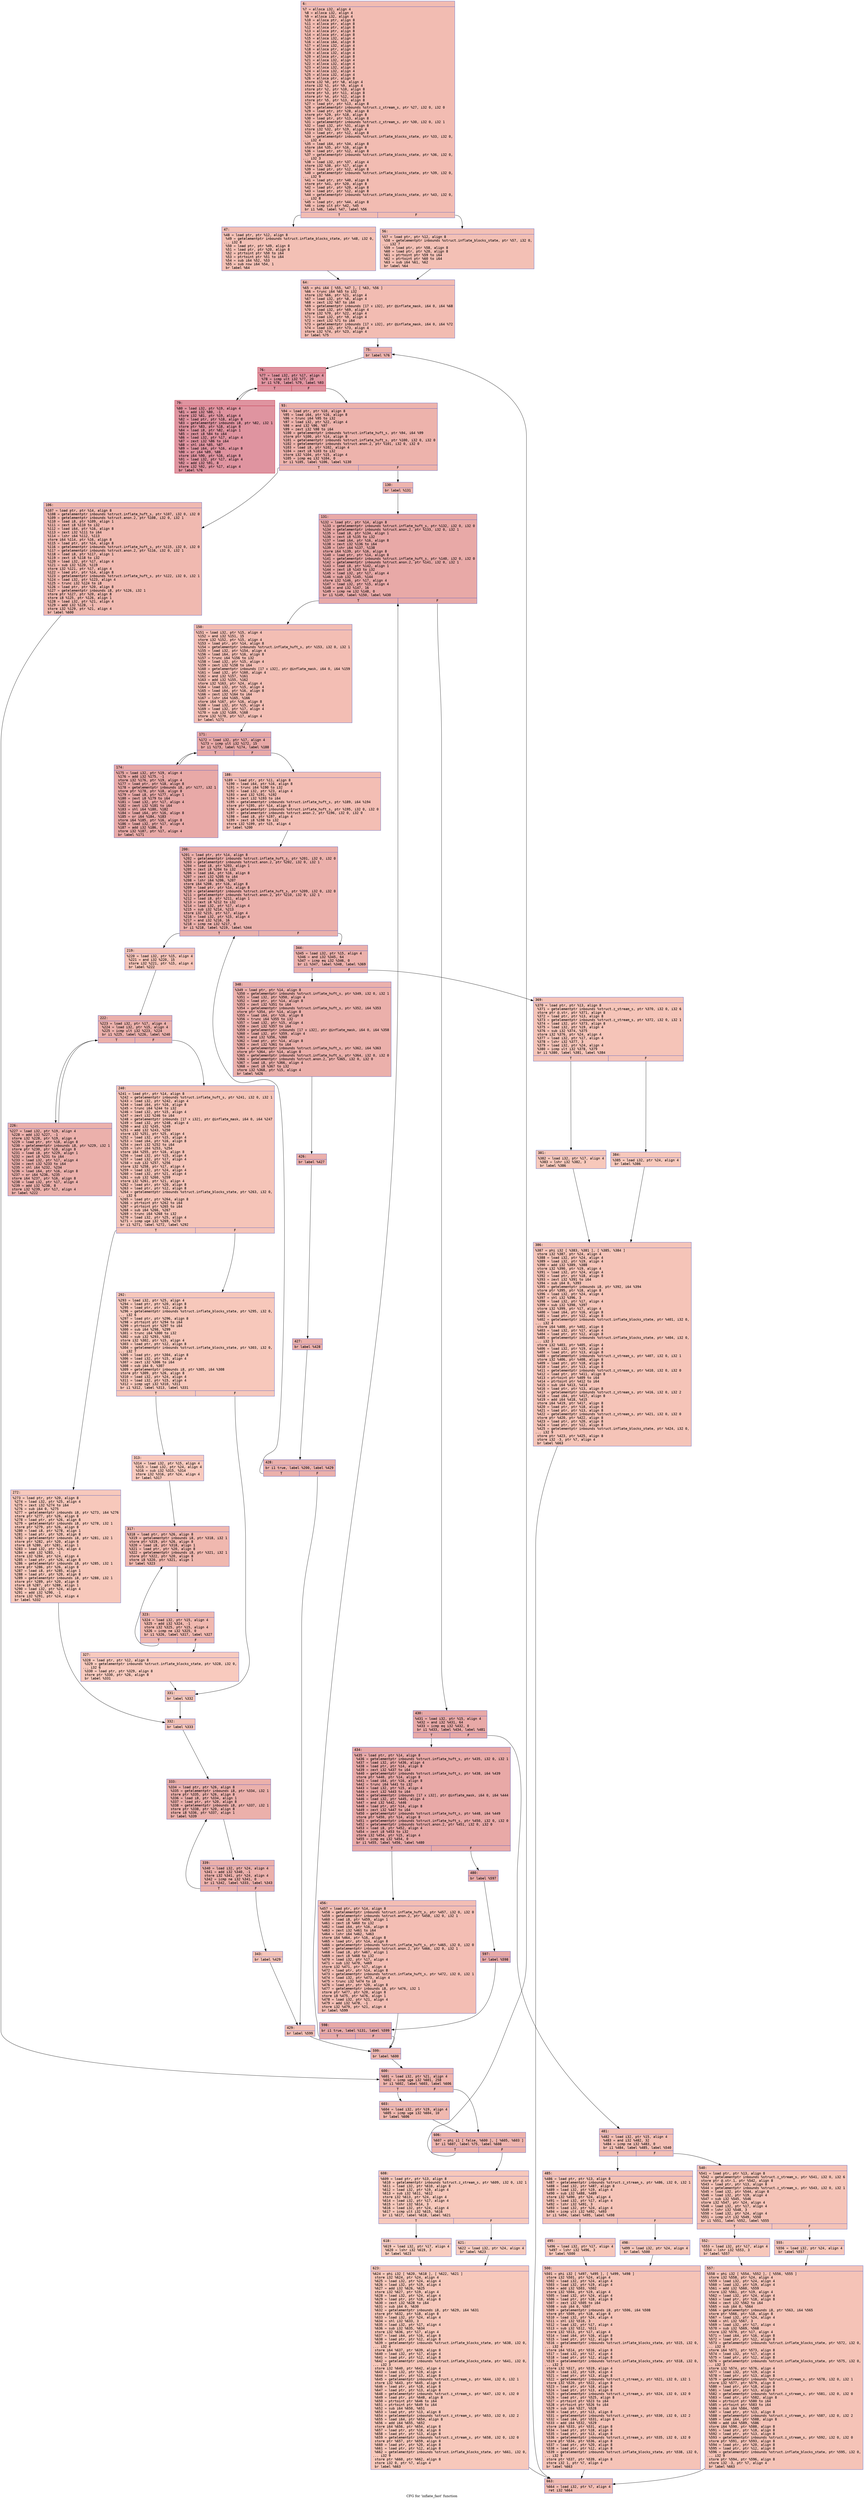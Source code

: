 digraph "CFG for 'inflate_fast' function" {
	label="CFG for 'inflate_fast' function";

	Node0x600000201d60 [shape=record,color="#3d50c3ff", style=filled, fillcolor="#e1675170" fontname="Courier",label="{6:\l|  %7 = alloca i32, align 4\l  %8 = alloca i32, align 4\l  %9 = alloca i32, align 4\l  %10 = alloca ptr, align 8\l  %11 = alloca ptr, align 8\l  %12 = alloca ptr, align 8\l  %13 = alloca ptr, align 8\l  %14 = alloca ptr, align 8\l  %15 = alloca i32, align 4\l  %16 = alloca i64, align 8\l  %17 = alloca i32, align 4\l  %18 = alloca ptr, align 8\l  %19 = alloca i32, align 4\l  %20 = alloca ptr, align 8\l  %21 = alloca i32, align 4\l  %22 = alloca i32, align 4\l  %23 = alloca i32, align 4\l  %24 = alloca i32, align 4\l  %25 = alloca i32, align 4\l  %26 = alloca ptr, align 8\l  store i32 %0, ptr %8, align 4\l  store i32 %1, ptr %9, align 4\l  store ptr %2, ptr %10, align 8\l  store ptr %3, ptr %11, align 8\l  store ptr %4, ptr %12, align 8\l  store ptr %5, ptr %13, align 8\l  %27 = load ptr, ptr %13, align 8\l  %28 = getelementptr inbounds %struct.z_stream_s, ptr %27, i32 0, i32 0\l  %29 = load ptr, ptr %28, align 8\l  store ptr %29, ptr %18, align 8\l  %30 = load ptr, ptr %13, align 8\l  %31 = getelementptr inbounds %struct.z_stream_s, ptr %30, i32 0, i32 1\l  %32 = load i32, ptr %31, align 8\l  store i32 %32, ptr %19, align 4\l  %33 = load ptr, ptr %12, align 8\l  %34 = getelementptr inbounds %struct.inflate_blocks_state, ptr %33, i32 0,\l... i32 4\l  %35 = load i64, ptr %34, align 8\l  store i64 %35, ptr %16, align 8\l  %36 = load ptr, ptr %12, align 8\l  %37 = getelementptr inbounds %struct.inflate_blocks_state, ptr %36, i32 0,\l... i32 3\l  %38 = load i32, ptr %37, align 4\l  store i32 %38, ptr %17, align 4\l  %39 = load ptr, ptr %12, align 8\l  %40 = getelementptr inbounds %struct.inflate_blocks_state, ptr %39, i32 0,\l... i32 9\l  %41 = load ptr, ptr %40, align 8\l  store ptr %41, ptr %20, align 8\l  %42 = load ptr, ptr %20, align 8\l  %43 = load ptr, ptr %12, align 8\l  %44 = getelementptr inbounds %struct.inflate_blocks_state, ptr %43, i32 0,\l... i32 8\l  %45 = load ptr, ptr %44, align 8\l  %46 = icmp ult ptr %42, %45\l  br i1 %46, label %47, label %56\l|{<s0>T|<s1>F}}"];
	Node0x600000201d60:s0 -> Node0x600000201e00[tooltip="6 -> 47\nProbability 50.00%" ];
	Node0x600000201d60:s1 -> Node0x600000201e50[tooltip="6 -> 56\nProbability 50.00%" ];
	Node0x600000201e00 [shape=record,color="#3d50c3ff", style=filled, fillcolor="#e5705870" fontname="Courier",label="{47:\l|  %48 = load ptr, ptr %12, align 8\l  %49 = getelementptr inbounds %struct.inflate_blocks_state, ptr %48, i32 0,\l... i32 8\l  %50 = load ptr, ptr %49, align 8\l  %51 = load ptr, ptr %20, align 8\l  %52 = ptrtoint ptr %50 to i64\l  %53 = ptrtoint ptr %51 to i64\l  %54 = sub i64 %52, %53\l  %55 = sub nsw i64 %54, 1\l  br label %64\l}"];
	Node0x600000201e00 -> Node0x600000201ea0[tooltip="47 -> 64\nProbability 100.00%" ];
	Node0x600000201e50 [shape=record,color="#3d50c3ff", style=filled, fillcolor="#e5705870" fontname="Courier",label="{56:\l|  %57 = load ptr, ptr %12, align 8\l  %58 = getelementptr inbounds %struct.inflate_blocks_state, ptr %57, i32 0,\l... i32 7\l  %59 = load ptr, ptr %58, align 8\l  %60 = load ptr, ptr %20, align 8\l  %61 = ptrtoint ptr %59 to i64\l  %62 = ptrtoint ptr %60 to i64\l  %63 = sub i64 %61, %62\l  br label %64\l}"];
	Node0x600000201e50 -> Node0x600000201ea0[tooltip="56 -> 64\nProbability 100.00%" ];
	Node0x600000201ea0 [shape=record,color="#3d50c3ff", style=filled, fillcolor="#e1675170" fontname="Courier",label="{64:\l|  %65 = phi i64 [ %55, %47 ], [ %63, %56 ]\l  %66 = trunc i64 %65 to i32\l  store i32 %66, ptr %21, align 4\l  %67 = load i32, ptr %8, align 4\l  %68 = zext i32 %67 to i64\l  %69 = getelementptr inbounds [17 x i32], ptr @inflate_mask, i64 0, i64 %68\l  %70 = load i32, ptr %69, align 4\l  store i32 %70, ptr %22, align 4\l  %71 = load i32, ptr %9, align 4\l  %72 = zext i32 %71 to i64\l  %73 = getelementptr inbounds [17 x i32], ptr @inflate_mask, i64 0, i64 %72\l  %74 = load i32, ptr %73, align 4\l  store i32 %74, ptr %23, align 4\l  br label %75\l}"];
	Node0x600000201ea0 -> Node0x600000201ef0[tooltip="64 -> 75\nProbability 100.00%" ];
	Node0x600000201ef0 [shape=record,color="#3d50c3ff", style=filled, fillcolor="#d6524470" fontname="Courier",label="{75:\l|  br label %76\l}"];
	Node0x600000201ef0 -> Node0x600000201f40[tooltip="75 -> 76\nProbability 100.00%" ];
	Node0x600000201f40 [shape=record,color="#b70d28ff", style=filled, fillcolor="#b70d2870" fontname="Courier",label="{76:\l|  %77 = load i32, ptr %17, align 4\l  %78 = icmp ult i32 %77, 20\l  br i1 %78, label %79, label %93\l|{<s0>T|<s1>F}}"];
	Node0x600000201f40:s0 -> Node0x600000201f90[tooltip="76 -> 79\nProbability 96.88%" ];
	Node0x600000201f40:s1 -> Node0x600000201fe0[tooltip="76 -> 93\nProbability 3.12%" ];
	Node0x600000201f90 [shape=record,color="#b70d28ff", style=filled, fillcolor="#b70d2870" fontname="Courier",label="{79:\l|  %80 = load i32, ptr %19, align 4\l  %81 = add i32 %80, -1\l  store i32 %81, ptr %19, align 4\l  %82 = load ptr, ptr %18, align 8\l  %83 = getelementptr inbounds i8, ptr %82, i32 1\l  store ptr %83, ptr %18, align 8\l  %84 = load i8, ptr %82, align 1\l  %85 = zext i8 %84 to i64\l  %86 = load i32, ptr %17, align 4\l  %87 = zext i32 %86 to i64\l  %88 = shl i64 %85, %87\l  %89 = load i64, ptr %16, align 8\l  %90 = or i64 %89, %88\l  store i64 %90, ptr %16, align 8\l  %91 = load i32, ptr %17, align 4\l  %92 = add i32 %91, 8\l  store i32 %92, ptr %17, align 4\l  br label %76\l}"];
	Node0x600000201f90 -> Node0x600000201f40[tooltip="79 -> 76\nProbability 100.00%" ];
	Node0x600000201fe0 [shape=record,color="#3d50c3ff", style=filled, fillcolor="#d6524470" fontname="Courier",label="{93:\l|  %94 = load ptr, ptr %10, align 8\l  %95 = load i64, ptr %16, align 8\l  %96 = trunc i64 %95 to i32\l  %97 = load i32, ptr %22, align 4\l  %98 = and i32 %96, %97\l  %99 = zext i32 %98 to i64\l  %100 = getelementptr inbounds %struct.inflate_huft_s, ptr %94, i64 %99\l  store ptr %100, ptr %14, align 8\l  %101 = getelementptr inbounds %struct.inflate_huft_s, ptr %100, i32 0, i32 0\l  %102 = getelementptr inbounds %struct.anon.2, ptr %101, i32 0, i32 0\l  %103 = load i8, ptr %102, align 4\l  %104 = zext i8 %103 to i32\l  store i32 %104, ptr %15, align 4\l  %105 = icmp eq i32 %104, 0\l  br i1 %105, label %106, label %130\l|{<s0>T|<s1>F}}"];
	Node0x600000201fe0:s0 -> Node0x600000202030[tooltip="93 -> 106\nProbability 37.50%" ];
	Node0x600000201fe0:s1 -> Node0x600000202080[tooltip="93 -> 130\nProbability 62.50%" ];
	Node0x600000202030 [shape=record,color="#3d50c3ff", style=filled, fillcolor="#de614d70" fontname="Courier",label="{106:\l|  %107 = load ptr, ptr %14, align 8\l  %108 = getelementptr inbounds %struct.inflate_huft_s, ptr %107, i32 0, i32 0\l  %109 = getelementptr inbounds %struct.anon.2, ptr %108, i32 0, i32 1\l  %110 = load i8, ptr %109, align 1\l  %111 = zext i8 %110 to i32\l  %112 = load i64, ptr %16, align 8\l  %113 = zext i32 %111 to i64\l  %114 = lshr i64 %112, %113\l  store i64 %114, ptr %16, align 8\l  %115 = load ptr, ptr %14, align 8\l  %116 = getelementptr inbounds %struct.inflate_huft_s, ptr %115, i32 0, i32 0\l  %117 = getelementptr inbounds %struct.anon.2, ptr %116, i32 0, i32 1\l  %118 = load i8, ptr %117, align 1\l  %119 = zext i8 %118 to i32\l  %120 = load i32, ptr %17, align 4\l  %121 = sub i32 %120, %119\l  store i32 %121, ptr %17, align 4\l  %122 = load ptr, ptr %14, align 8\l  %123 = getelementptr inbounds %struct.inflate_huft_s, ptr %122, i32 0, i32 1\l  %124 = load i32, ptr %123, align 4\l  %125 = trunc i32 %124 to i8\l  %126 = load ptr, ptr %20, align 8\l  %127 = getelementptr inbounds i8, ptr %126, i32 1\l  store ptr %127, ptr %20, align 8\l  store i8 %125, ptr %126, align 1\l  %128 = load i32, ptr %21, align 4\l  %129 = add i32 %128, -1\l  store i32 %129, ptr %21, align 4\l  br label %600\l}"];
	Node0x600000202030 -> Node0x600000202f80[tooltip="106 -> 600\nProbability 100.00%" ];
	Node0x600000202080 [shape=record,color="#3d50c3ff", style=filled, fillcolor="#d8564670" fontname="Courier",label="{130:\l|  br label %131\l}"];
	Node0x600000202080 -> Node0x6000002020d0[tooltip="130 -> 131\nProbability 100.00%" ];
	Node0x6000002020d0 [shape=record,color="#3d50c3ff", style=filled, fillcolor="#ca3b3770" fontname="Courier",label="{131:\l|  %132 = load ptr, ptr %14, align 8\l  %133 = getelementptr inbounds %struct.inflate_huft_s, ptr %132, i32 0, i32 0\l  %134 = getelementptr inbounds %struct.anon.2, ptr %133, i32 0, i32 1\l  %135 = load i8, ptr %134, align 1\l  %136 = zext i8 %135 to i32\l  %137 = load i64, ptr %16, align 8\l  %138 = zext i32 %136 to i64\l  %139 = lshr i64 %137, %138\l  store i64 %139, ptr %16, align 8\l  %140 = load ptr, ptr %14, align 8\l  %141 = getelementptr inbounds %struct.inflate_huft_s, ptr %140, i32 0, i32 0\l  %142 = getelementptr inbounds %struct.anon.2, ptr %141, i32 0, i32 1\l  %143 = load i8, ptr %142, align 1\l  %144 = zext i8 %143 to i32\l  %145 = load i32, ptr %17, align 4\l  %146 = sub i32 %145, %144\l  store i32 %146, ptr %17, align 4\l  %147 = load i32, ptr %15, align 4\l  %148 = and i32 %147, 16\l  %149 = icmp ne i32 %148, 0\l  br i1 %149, label %150, label %430\l|{<s0>T|<s1>F}}"];
	Node0x6000002020d0:s0 -> Node0x600000202120[tooltip="131 -> 150\nProbability 3.12%" ];
	Node0x6000002020d0:s1 -> Node0x600000202a80[tooltip="131 -> 430\nProbability 96.88%" ];
	Node0x600000202120 [shape=record,color="#3d50c3ff", style=filled, fillcolor="#e36c5570" fontname="Courier",label="{150:\l|  %151 = load i32, ptr %15, align 4\l  %152 = and i32 %151, 15\l  store i32 %152, ptr %15, align 4\l  %153 = load ptr, ptr %14, align 8\l  %154 = getelementptr inbounds %struct.inflate_huft_s, ptr %153, i32 0, i32 1\l  %155 = load i32, ptr %154, align 4\l  %156 = load i64, ptr %16, align 8\l  %157 = trunc i64 %156 to i32\l  %158 = load i32, ptr %15, align 4\l  %159 = zext i32 %158 to i64\l  %160 = getelementptr inbounds [17 x i32], ptr @inflate_mask, i64 0, i64 %159\l  %161 = load i32, ptr %160, align 4\l  %162 = and i32 %157, %161\l  %163 = add i32 %155, %162\l  store i32 %163, ptr %24, align 4\l  %164 = load i32, ptr %15, align 4\l  %165 = load i64, ptr %16, align 8\l  %166 = zext i32 %164 to i64\l  %167 = lshr i64 %165, %166\l  store i64 %167, ptr %16, align 8\l  %168 = load i32, ptr %15, align 4\l  %169 = load i32, ptr %17, align 4\l  %170 = sub i32 %169, %168\l  store i32 %170, ptr %17, align 4\l  br label %171\l}"];
	Node0x600000202120 -> Node0x600000202170[tooltip="150 -> 171\nProbability 100.00%" ];
	Node0x600000202170 [shape=record,color="#3d50c3ff", style=filled, fillcolor="#ca3b3770" fontname="Courier",label="{171:\l|  %172 = load i32, ptr %17, align 4\l  %173 = icmp ult i32 %172, 15\l  br i1 %173, label %174, label %188\l|{<s0>T|<s1>F}}"];
	Node0x600000202170:s0 -> Node0x6000002021c0[tooltip="171 -> 174\nProbability 96.88%" ];
	Node0x600000202170:s1 -> Node0x600000202210[tooltip="171 -> 188\nProbability 3.12%" ];
	Node0x6000002021c0 [shape=record,color="#3d50c3ff", style=filled, fillcolor="#ca3b3770" fontname="Courier",label="{174:\l|  %175 = load i32, ptr %19, align 4\l  %176 = add i32 %175, -1\l  store i32 %176, ptr %19, align 4\l  %177 = load ptr, ptr %18, align 8\l  %178 = getelementptr inbounds i8, ptr %177, i32 1\l  store ptr %178, ptr %18, align 8\l  %179 = load i8, ptr %177, align 1\l  %180 = zext i8 %179 to i64\l  %181 = load i32, ptr %17, align 4\l  %182 = zext i32 %181 to i64\l  %183 = shl i64 %180, %182\l  %184 = load i64, ptr %16, align 8\l  %185 = or i64 %184, %183\l  store i64 %185, ptr %16, align 8\l  %186 = load i32, ptr %17, align 4\l  %187 = add i32 %186, 8\l  store i32 %187, ptr %17, align 4\l  br label %171\l}"];
	Node0x6000002021c0 -> Node0x600000202170[tooltip="174 -> 171\nProbability 100.00%" ];
	Node0x600000202210 [shape=record,color="#3d50c3ff", style=filled, fillcolor="#e36c5570" fontname="Courier",label="{188:\l|  %189 = load ptr, ptr %11, align 8\l  %190 = load i64, ptr %16, align 8\l  %191 = trunc i64 %190 to i32\l  %192 = load i32, ptr %23, align 4\l  %193 = and i32 %191, %192\l  %194 = zext i32 %193 to i64\l  %195 = getelementptr inbounds %struct.inflate_huft_s, ptr %189, i64 %194\l  store ptr %195, ptr %14, align 8\l  %196 = getelementptr inbounds %struct.inflate_huft_s, ptr %195, i32 0, i32 0\l  %197 = getelementptr inbounds %struct.anon.2, ptr %196, i32 0, i32 0\l  %198 = load i8, ptr %197, align 4\l  %199 = zext i8 %198 to i32\l  store i32 %199, ptr %15, align 4\l  br label %200\l}"];
	Node0x600000202210 -> Node0x600000202260[tooltip="188 -> 200\nProbability 100.00%" ];
	Node0x600000202260 [shape=record,color="#3d50c3ff", style=filled, fillcolor="#d24b4070" fontname="Courier",label="{200:\l|  %201 = load ptr, ptr %14, align 8\l  %202 = getelementptr inbounds %struct.inflate_huft_s, ptr %201, i32 0, i32 0\l  %203 = getelementptr inbounds %struct.anon.2, ptr %202, i32 0, i32 1\l  %204 = load i8, ptr %203, align 1\l  %205 = zext i8 %204 to i32\l  %206 = load i64, ptr %16, align 8\l  %207 = zext i32 %205 to i64\l  %208 = lshr i64 %206, %207\l  store i64 %208, ptr %16, align 8\l  %209 = load ptr, ptr %14, align 8\l  %210 = getelementptr inbounds %struct.inflate_huft_s, ptr %209, i32 0, i32 0\l  %211 = getelementptr inbounds %struct.anon.2, ptr %210, i32 0, i32 1\l  %212 = load i8, ptr %211, align 1\l  %213 = zext i8 %212 to i32\l  %214 = load i32, ptr %17, align 4\l  %215 = sub i32 %214, %213\l  store i32 %215, ptr %17, align 4\l  %216 = load i32, ptr %15, align 4\l  %217 = and i32 %216, 16\l  %218 = icmp ne i32 %217, 0\l  br i1 %218, label %219, label %344\l|{<s0>T|<s1>F}}"];
	Node0x600000202260:s0 -> Node0x6000002022b0[tooltip="200 -> 219\nProbability 3.12%" ];
	Node0x600000202260:s1 -> Node0x600000202760[tooltip="200 -> 344\nProbability 96.88%" ];
	Node0x6000002022b0 [shape=record,color="#3d50c3ff", style=filled, fillcolor="#e97a5f70" fontname="Courier",label="{219:\l|  %220 = load i32, ptr %15, align 4\l  %221 = and i32 %220, 15\l  store i32 %221, ptr %15, align 4\l  br label %222\l}"];
	Node0x6000002022b0 -> Node0x600000202300[tooltip="219 -> 222\nProbability 100.00%" ];
	Node0x600000202300 [shape=record,color="#3d50c3ff", style=filled, fillcolor="#d24b4070" fontname="Courier",label="{222:\l|  %223 = load i32, ptr %17, align 4\l  %224 = load i32, ptr %15, align 4\l  %225 = icmp ult i32 %223, %224\l  br i1 %225, label %226, label %240\l|{<s0>T|<s1>F}}"];
	Node0x600000202300:s0 -> Node0x600000202350[tooltip="222 -> 226\nProbability 96.88%" ];
	Node0x600000202300:s1 -> Node0x6000002023a0[tooltip="222 -> 240\nProbability 3.12%" ];
	Node0x600000202350 [shape=record,color="#3d50c3ff", style=filled, fillcolor="#d24b4070" fontname="Courier",label="{226:\l|  %227 = load i32, ptr %19, align 4\l  %228 = add i32 %227, -1\l  store i32 %228, ptr %19, align 4\l  %229 = load ptr, ptr %18, align 8\l  %230 = getelementptr inbounds i8, ptr %229, i32 1\l  store ptr %230, ptr %18, align 8\l  %231 = load i8, ptr %229, align 1\l  %232 = zext i8 %231 to i64\l  %233 = load i32, ptr %17, align 4\l  %234 = zext i32 %233 to i64\l  %235 = shl i64 %232, %234\l  %236 = load i64, ptr %16, align 8\l  %237 = or i64 %236, %235\l  store i64 %237, ptr %16, align 8\l  %238 = load i32, ptr %17, align 4\l  %239 = add i32 %238, 8\l  store i32 %239, ptr %17, align 4\l  br label %222\l}"];
	Node0x600000202350 -> Node0x600000202300[tooltip="226 -> 222\nProbability 100.00%" ];
	Node0x6000002023a0 [shape=record,color="#3d50c3ff", style=filled, fillcolor="#e97a5f70" fontname="Courier",label="{240:\l|  %241 = load ptr, ptr %14, align 8\l  %242 = getelementptr inbounds %struct.inflate_huft_s, ptr %241, i32 0, i32 1\l  %243 = load i32, ptr %242, align 4\l  %244 = load i64, ptr %16, align 8\l  %245 = trunc i64 %244 to i32\l  %246 = load i32, ptr %15, align 4\l  %247 = zext i32 %246 to i64\l  %248 = getelementptr inbounds [17 x i32], ptr @inflate_mask, i64 0, i64 %247\l  %249 = load i32, ptr %248, align 4\l  %250 = and i32 %245, %249\l  %251 = add i32 %243, %250\l  store i32 %251, ptr %25, align 4\l  %252 = load i32, ptr %15, align 4\l  %253 = load i64, ptr %16, align 8\l  %254 = zext i32 %252 to i64\l  %255 = lshr i64 %253, %254\l  store i64 %255, ptr %16, align 8\l  %256 = load i32, ptr %15, align 4\l  %257 = load i32, ptr %17, align 4\l  %258 = sub i32 %257, %256\l  store i32 %258, ptr %17, align 4\l  %259 = load i32, ptr %24, align 4\l  %260 = load i32, ptr %21, align 4\l  %261 = sub i32 %260, %259\l  store i32 %261, ptr %21, align 4\l  %262 = load ptr, ptr %20, align 8\l  %263 = load ptr, ptr %12, align 8\l  %264 = getelementptr inbounds %struct.inflate_blocks_state, ptr %263, i32 0,\l... i32 6\l  %265 = load ptr, ptr %264, align 8\l  %266 = ptrtoint ptr %262 to i64\l  %267 = ptrtoint ptr %265 to i64\l  %268 = sub i64 %266, %267\l  %269 = trunc i64 %268 to i32\l  %270 = load i32, ptr %25, align 4\l  %271 = icmp uge i32 %269, %270\l  br i1 %271, label %272, label %292\l|{<s0>T|<s1>F}}"];
	Node0x6000002023a0:s0 -> Node0x6000002023f0[tooltip="240 -> 272\nProbability 50.00%" ];
	Node0x6000002023a0:s1 -> Node0x600000202440[tooltip="240 -> 292\nProbability 50.00%" ];
	Node0x6000002023f0 [shape=record,color="#3d50c3ff", style=filled, fillcolor="#ed836670" fontname="Courier",label="{272:\l|  %273 = load ptr, ptr %20, align 8\l  %274 = load i32, ptr %25, align 4\l  %275 = zext i32 %274 to i64\l  %276 = sub i64 0, %275\l  %277 = getelementptr inbounds i8, ptr %273, i64 %276\l  store ptr %277, ptr %26, align 8\l  %278 = load ptr, ptr %26, align 8\l  %279 = getelementptr inbounds i8, ptr %278, i32 1\l  store ptr %279, ptr %26, align 8\l  %280 = load i8, ptr %278, align 1\l  %281 = load ptr, ptr %20, align 8\l  %282 = getelementptr inbounds i8, ptr %281, i32 1\l  store ptr %282, ptr %20, align 8\l  store i8 %280, ptr %281, align 1\l  %283 = load i32, ptr %24, align 4\l  %284 = add i32 %283, -1\l  store i32 %284, ptr %24, align 4\l  %285 = load ptr, ptr %26, align 8\l  %286 = getelementptr inbounds i8, ptr %285, i32 1\l  store ptr %286, ptr %26, align 8\l  %287 = load i8, ptr %285, align 1\l  %288 = load ptr, ptr %20, align 8\l  %289 = getelementptr inbounds i8, ptr %288, i32 1\l  store ptr %289, ptr %20, align 8\l  store i8 %287, ptr %288, align 1\l  %290 = load i32, ptr %24, align 4\l  %291 = add i32 %290, -1\l  store i32 %291, ptr %24, align 4\l  br label %332\l}"];
	Node0x6000002023f0 -> Node0x600000202620[tooltip="272 -> 332\nProbability 100.00%" ];
	Node0x600000202440 [shape=record,color="#3d50c3ff", style=filled, fillcolor="#ed836670" fontname="Courier",label="{292:\l|  %293 = load i32, ptr %25, align 4\l  %294 = load ptr, ptr %20, align 8\l  %295 = load ptr, ptr %12, align 8\l  %296 = getelementptr inbounds %struct.inflate_blocks_state, ptr %295, i32 0,\l... i32 6\l  %297 = load ptr, ptr %296, align 8\l  %298 = ptrtoint ptr %294 to i64\l  %299 = ptrtoint ptr %297 to i64\l  %300 = sub i64 %298, %299\l  %301 = trunc i64 %300 to i32\l  %302 = sub i32 %293, %301\l  store i32 %302, ptr %15, align 4\l  %303 = load ptr, ptr %12, align 8\l  %304 = getelementptr inbounds %struct.inflate_blocks_state, ptr %303, i32 0,\l... i32 7\l  %305 = load ptr, ptr %304, align 8\l  %306 = load i32, ptr %15, align 4\l  %307 = zext i32 %306 to i64\l  %308 = sub i64 0, %307\l  %309 = getelementptr inbounds i8, ptr %305, i64 %308\l  store ptr %309, ptr %26, align 8\l  %310 = load i32, ptr %24, align 4\l  %311 = load i32, ptr %15, align 4\l  %312 = icmp ugt i32 %310, %311\l  br i1 %312, label %313, label %331\l|{<s0>T|<s1>F}}"];
	Node0x600000202440:s0 -> Node0x600000202490[tooltip="292 -> 313\nProbability 50.00%" ];
	Node0x600000202440:s1 -> Node0x6000002025d0[tooltip="292 -> 331\nProbability 50.00%" ];
	Node0x600000202490 [shape=record,color="#3d50c3ff", style=filled, fillcolor="#ef886b70" fontname="Courier",label="{313:\l|  %314 = load i32, ptr %15, align 4\l  %315 = load i32, ptr %24, align 4\l  %316 = sub i32 %315, %314\l  store i32 %316, ptr %24, align 4\l  br label %317\l}"];
	Node0x600000202490 -> Node0x6000002024e0[tooltip="313 -> 317\nProbability 100.00%" ];
	Node0x6000002024e0 [shape=record,color="#3d50c3ff", style=filled, fillcolor="#dc5d4a70" fontname="Courier",label="{317:\l|  %318 = load ptr, ptr %26, align 8\l  %319 = getelementptr inbounds i8, ptr %318, i32 1\l  store ptr %319, ptr %26, align 8\l  %320 = load i8, ptr %318, align 1\l  %321 = load ptr, ptr %20, align 8\l  %322 = getelementptr inbounds i8, ptr %321, i32 1\l  store ptr %322, ptr %20, align 8\l  store i8 %320, ptr %321, align 1\l  br label %323\l}"];
	Node0x6000002024e0 -> Node0x600000202530[tooltip="317 -> 323\nProbability 100.00%" ];
	Node0x600000202530 [shape=record,color="#3d50c3ff", style=filled, fillcolor="#dc5d4a70" fontname="Courier",label="{323:\l|  %324 = load i32, ptr %15, align 4\l  %325 = add i32 %324, -1\l  store i32 %325, ptr %15, align 4\l  %326 = icmp ne i32 %325, 0\l  br i1 %326, label %317, label %327\l|{<s0>T|<s1>F}}"];
	Node0x600000202530:s0 -> Node0x6000002024e0[tooltip="323 -> 317\nProbability 96.88%" ];
	Node0x600000202530:s1 -> Node0x600000202580[tooltip="323 -> 327\nProbability 3.12%" ];
	Node0x600000202580 [shape=record,color="#3d50c3ff", style=filled, fillcolor="#ef886b70" fontname="Courier",label="{327:\l|  %328 = load ptr, ptr %12, align 8\l  %329 = getelementptr inbounds %struct.inflate_blocks_state, ptr %328, i32 0,\l... i32 6\l  %330 = load ptr, ptr %329, align 8\l  store ptr %330, ptr %26, align 8\l  br label %331\l}"];
	Node0x600000202580 -> Node0x6000002025d0[tooltip="327 -> 331\nProbability 100.00%" ];
	Node0x6000002025d0 [shape=record,color="#3d50c3ff", style=filled, fillcolor="#ed836670" fontname="Courier",label="{331:\l|  br label %332\l}"];
	Node0x6000002025d0 -> Node0x600000202620[tooltip="331 -> 332\nProbability 100.00%" ];
	Node0x600000202620 [shape=record,color="#3d50c3ff", style=filled, fillcolor="#e97a5f70" fontname="Courier",label="{332:\l|  br label %333\l}"];
	Node0x600000202620 -> Node0x600000202670[tooltip="332 -> 333\nProbability 100.00%" ];
	Node0x600000202670 [shape=record,color="#3d50c3ff", style=filled, fillcolor="#d24b4070" fontname="Courier",label="{333:\l|  %334 = load ptr, ptr %26, align 8\l  %335 = getelementptr inbounds i8, ptr %334, i32 1\l  store ptr %335, ptr %26, align 8\l  %336 = load i8, ptr %334, align 1\l  %337 = load ptr, ptr %20, align 8\l  %338 = getelementptr inbounds i8, ptr %337, i32 1\l  store ptr %338, ptr %20, align 8\l  store i8 %336, ptr %337, align 1\l  br label %339\l}"];
	Node0x600000202670 -> Node0x6000002026c0[tooltip="333 -> 339\nProbability 100.00%" ];
	Node0x6000002026c0 [shape=record,color="#3d50c3ff", style=filled, fillcolor="#d24b4070" fontname="Courier",label="{339:\l|  %340 = load i32, ptr %24, align 4\l  %341 = add i32 %340, -1\l  store i32 %341, ptr %24, align 4\l  %342 = icmp ne i32 %341, 0\l  br i1 %342, label %333, label %343\l|{<s0>T|<s1>F}}"];
	Node0x6000002026c0:s0 -> Node0x600000202670[tooltip="339 -> 333\nProbability 96.88%" ];
	Node0x6000002026c0:s1 -> Node0x600000202710[tooltip="339 -> 343\nProbability 3.12%" ];
	Node0x600000202710 [shape=record,color="#3d50c3ff", style=filled, fillcolor="#e97a5f70" fontname="Courier",label="{343:\l|  br label %429\l}"];
	Node0x600000202710 -> Node0x600000202a30[tooltip="343 -> 429\nProbability 100.00%" ];
	Node0x600000202760 [shape=record,color="#3d50c3ff", style=filled, fillcolor="#d24b4070" fontname="Courier",label="{344:\l|  %345 = load i32, ptr %15, align 4\l  %346 = and i32 %345, 64\l  %347 = icmp eq i32 %346, 0\l  br i1 %347, label %348, label %369\l|{<s0>T|<s1>F}}"];
	Node0x600000202760:s0 -> Node0x6000002027b0[tooltip="344 -> 348\nProbability 96.88%" ];
	Node0x600000202760:s1 -> Node0x600000202800[tooltip="344 -> 369\nProbability 3.12%" ];
	Node0x6000002027b0 [shape=record,color="#3d50c3ff", style=filled, fillcolor="#d24b4070" fontname="Courier",label="{348:\l|  %349 = load ptr, ptr %14, align 8\l  %350 = getelementptr inbounds %struct.inflate_huft_s, ptr %349, i32 0, i32 1\l  %351 = load i32, ptr %350, align 4\l  %352 = load ptr, ptr %14, align 8\l  %353 = zext i32 %351 to i64\l  %354 = getelementptr inbounds %struct.inflate_huft_s, ptr %352, i64 %353\l  store ptr %354, ptr %14, align 8\l  %355 = load i64, ptr %16, align 8\l  %356 = trunc i64 %355 to i32\l  %357 = load i32, ptr %15, align 4\l  %358 = zext i32 %357 to i64\l  %359 = getelementptr inbounds [17 x i32], ptr @inflate_mask, i64 0, i64 %358\l  %360 = load i32, ptr %359, align 4\l  %361 = and i32 %356, %360\l  %362 = load ptr, ptr %14, align 8\l  %363 = zext i32 %361 to i64\l  %364 = getelementptr inbounds %struct.inflate_huft_s, ptr %362, i64 %363\l  store ptr %364, ptr %14, align 8\l  %365 = getelementptr inbounds %struct.inflate_huft_s, ptr %364, i32 0, i32 0\l  %366 = getelementptr inbounds %struct.anon.2, ptr %365, i32 0, i32 0\l  %367 = load i8, ptr %366, align 4\l  %368 = zext i8 %367 to i32\l  store i32 %368, ptr %15, align 4\l  br label %426\l}"];
	Node0x6000002027b0 -> Node0x600000202940[tooltip="348 -> 426\nProbability 100.00%" ];
	Node0x600000202800 [shape=record,color="#3d50c3ff", style=filled, fillcolor="#e97a5f70" fontname="Courier",label="{369:\l|  %370 = load ptr, ptr %13, align 8\l  %371 = getelementptr inbounds %struct.z_stream_s, ptr %370, i32 0, i32 6\l  store ptr @.str, ptr %371, align 8\l  %372 = load ptr, ptr %13, align 8\l  %373 = getelementptr inbounds %struct.z_stream_s, ptr %372, i32 0, i32 1\l  %374 = load i32, ptr %373, align 8\l  %375 = load i32, ptr %19, align 4\l  %376 = sub i32 %374, %375\l  store i32 %376, ptr %24, align 4\l  %377 = load i32, ptr %17, align 4\l  %378 = lshr i32 %377, 3\l  %379 = load i32, ptr %24, align 4\l  %380 = icmp ult i32 %378, %379\l  br i1 %380, label %381, label %384\l|{<s0>T|<s1>F}}"];
	Node0x600000202800:s0 -> Node0x600000202850[tooltip="369 -> 381\nProbability 50.00%" ];
	Node0x600000202800:s1 -> Node0x6000002028a0[tooltip="369 -> 384\nProbability 50.00%" ];
	Node0x600000202850 [shape=record,color="#3d50c3ff", style=filled, fillcolor="#ed836670" fontname="Courier",label="{381:\l|  %382 = load i32, ptr %17, align 4\l  %383 = lshr i32 %382, 3\l  br label %386\l}"];
	Node0x600000202850 -> Node0x6000002028f0[tooltip="381 -> 386\nProbability 100.00%" ];
	Node0x6000002028a0 [shape=record,color="#3d50c3ff", style=filled, fillcolor="#ed836670" fontname="Courier",label="{384:\l|  %385 = load i32, ptr %24, align 4\l  br label %386\l}"];
	Node0x6000002028a0 -> Node0x6000002028f0[tooltip="384 -> 386\nProbability 100.00%" ];
	Node0x6000002028f0 [shape=record,color="#3d50c3ff", style=filled, fillcolor="#e97a5f70" fontname="Courier",label="{386:\l|  %387 = phi i32 [ %383, %381 ], [ %385, %384 ]\l  store i32 %387, ptr %24, align 4\l  %388 = load i32, ptr %24, align 4\l  %389 = load i32, ptr %19, align 4\l  %390 = add i32 %389, %388\l  store i32 %390, ptr %19, align 4\l  %391 = load i32, ptr %24, align 4\l  %392 = load ptr, ptr %18, align 8\l  %393 = zext i32 %391 to i64\l  %394 = sub i64 0, %393\l  %395 = getelementptr inbounds i8, ptr %392, i64 %394\l  store ptr %395, ptr %18, align 8\l  %396 = load i32, ptr %24, align 4\l  %397 = shl i32 %396, 3\l  %398 = load i32, ptr %17, align 4\l  %399 = sub i32 %398, %397\l  store i32 %399, ptr %17, align 4\l  %400 = load i64, ptr %16, align 8\l  %401 = load ptr, ptr %12, align 8\l  %402 = getelementptr inbounds %struct.inflate_blocks_state, ptr %401, i32 0,\l... i32 4\l  store i64 %400, ptr %402, align 8\l  %403 = load i32, ptr %17, align 4\l  %404 = load ptr, ptr %12, align 8\l  %405 = getelementptr inbounds %struct.inflate_blocks_state, ptr %404, i32 0,\l... i32 3\l  store i32 %403, ptr %405, align 4\l  %406 = load i32, ptr %19, align 4\l  %407 = load ptr, ptr %13, align 8\l  %408 = getelementptr inbounds %struct.z_stream_s, ptr %407, i32 0, i32 1\l  store i32 %406, ptr %408, align 8\l  %409 = load ptr, ptr %18, align 8\l  %410 = load ptr, ptr %13, align 8\l  %411 = getelementptr inbounds %struct.z_stream_s, ptr %410, i32 0, i32 0\l  %412 = load ptr, ptr %411, align 8\l  %413 = ptrtoint ptr %409 to i64\l  %414 = ptrtoint ptr %412 to i64\l  %415 = sub i64 %413, %414\l  %416 = load ptr, ptr %13, align 8\l  %417 = getelementptr inbounds %struct.z_stream_s, ptr %416, i32 0, i32 2\l  %418 = load i64, ptr %417, align 8\l  %419 = add i64 %418, %415\l  store i64 %419, ptr %417, align 8\l  %420 = load ptr, ptr %18, align 8\l  %421 = load ptr, ptr %13, align 8\l  %422 = getelementptr inbounds %struct.z_stream_s, ptr %421, i32 0, i32 0\l  store ptr %420, ptr %422, align 8\l  %423 = load ptr, ptr %20, align 8\l  %424 = load ptr, ptr %12, align 8\l  %425 = getelementptr inbounds %struct.inflate_blocks_state, ptr %424, i32 0,\l... i32 9\l  store ptr %423, ptr %425, align 8\l  store i32 -3, ptr %7, align 4\l  br label %663\l}"];
	Node0x6000002028f0 -> Node0x6000002031b0[tooltip="386 -> 663\nProbability 100.00%" ];
	Node0x600000202940 [shape=record,color="#3d50c3ff", style=filled, fillcolor="#d24b4070" fontname="Courier",label="{426:\l|  br label %427\l}"];
	Node0x600000202940 -> Node0x600000202990[tooltip="426 -> 427\nProbability 100.00%" ];
	Node0x600000202990 [shape=record,color="#3d50c3ff", style=filled, fillcolor="#d24b4070" fontname="Courier",label="{427:\l|  br label %428\l}"];
	Node0x600000202990 -> Node0x6000002029e0[tooltip="427 -> 428\nProbability 100.00%" ];
	Node0x6000002029e0 [shape=record,color="#3d50c3ff", style=filled, fillcolor="#d24b4070" fontname="Courier",label="{428:\l|  br i1 true, label %200, label %429\l|{<s0>T|<s1>F}}"];
	Node0x6000002029e0:s0 -> Node0x600000202260[tooltip="428 -> 200\nProbability 96.88%" ];
	Node0x6000002029e0:s1 -> Node0x600000202a30[tooltip="428 -> 429\nProbability 3.12%" ];
	Node0x600000202a30 [shape=record,color="#3d50c3ff", style=filled, fillcolor="#e5705870" fontname="Courier",label="{429:\l|  br label %599\l}"];
	Node0x600000202a30 -> Node0x600000202f30[tooltip="429 -> 599\nProbability 100.00%" ];
	Node0x600000202a80 [shape=record,color="#3d50c3ff", style=filled, fillcolor="#ca3b3770" fontname="Courier",label="{430:\l|  %431 = load i32, ptr %15, align 4\l  %432 = and i32 %431, 64\l  %433 = icmp eq i32 %432, 0\l  br i1 %433, label %434, label %481\l|{<s0>T|<s1>F}}"];
	Node0x600000202a80:s0 -> Node0x600000202ad0[tooltip="430 -> 434\nProbability 96.88%" ];
	Node0x600000202a80:s1 -> Node0x600000202bc0[tooltip="430 -> 481\nProbability 3.12%" ];
	Node0x600000202ad0 [shape=record,color="#3d50c3ff", style=filled, fillcolor="#ca3b3770" fontname="Courier",label="{434:\l|  %435 = load ptr, ptr %14, align 8\l  %436 = getelementptr inbounds %struct.inflate_huft_s, ptr %435, i32 0, i32 1\l  %437 = load i32, ptr %436, align 4\l  %438 = load ptr, ptr %14, align 8\l  %439 = zext i32 %437 to i64\l  %440 = getelementptr inbounds %struct.inflate_huft_s, ptr %438, i64 %439\l  store ptr %440, ptr %14, align 8\l  %441 = load i64, ptr %16, align 8\l  %442 = trunc i64 %441 to i32\l  %443 = load i32, ptr %15, align 4\l  %444 = zext i32 %443 to i64\l  %445 = getelementptr inbounds [17 x i32], ptr @inflate_mask, i64 0, i64 %444\l  %446 = load i32, ptr %445, align 4\l  %447 = and i32 %442, %446\l  %448 = load ptr, ptr %14, align 8\l  %449 = zext i32 %447 to i64\l  %450 = getelementptr inbounds %struct.inflate_huft_s, ptr %448, i64 %449\l  store ptr %450, ptr %14, align 8\l  %451 = getelementptr inbounds %struct.inflate_huft_s, ptr %450, i32 0, i32 0\l  %452 = getelementptr inbounds %struct.anon.2, ptr %451, i32 0, i32 0\l  %453 = load i8, ptr %452, align 4\l  %454 = zext i8 %453 to i32\l  store i32 %454, ptr %15, align 4\l  %455 = icmp eq i32 %454, 0\l  br i1 %455, label %456, label %480\l|{<s0>T|<s1>F}}"];
	Node0x600000202ad0:s0 -> Node0x600000202b20[tooltip="434 -> 456\nProbability 3.12%" ];
	Node0x600000202ad0:s1 -> Node0x600000202b70[tooltip="434 -> 480\nProbability 96.88%" ];
	Node0x600000202b20 [shape=record,color="#3d50c3ff", style=filled, fillcolor="#e36c5570" fontname="Courier",label="{456:\l|  %457 = load ptr, ptr %14, align 8\l  %458 = getelementptr inbounds %struct.inflate_huft_s, ptr %457, i32 0, i32 0\l  %459 = getelementptr inbounds %struct.anon.2, ptr %458, i32 0, i32 1\l  %460 = load i8, ptr %459, align 1\l  %461 = zext i8 %460 to i32\l  %462 = load i64, ptr %16, align 8\l  %463 = zext i32 %461 to i64\l  %464 = lshr i64 %462, %463\l  store i64 %464, ptr %16, align 8\l  %465 = load ptr, ptr %14, align 8\l  %466 = getelementptr inbounds %struct.inflate_huft_s, ptr %465, i32 0, i32 0\l  %467 = getelementptr inbounds %struct.anon.2, ptr %466, i32 0, i32 1\l  %468 = load i8, ptr %467, align 1\l  %469 = zext i8 %468 to i32\l  %470 = load i32, ptr %17, align 4\l  %471 = sub i32 %470, %469\l  store i32 %471, ptr %17, align 4\l  %472 = load ptr, ptr %14, align 8\l  %473 = getelementptr inbounds %struct.inflate_huft_s, ptr %472, i32 0, i32 1\l  %474 = load i32, ptr %473, align 4\l  %475 = trunc i32 %474 to i8\l  %476 = load ptr, ptr %20, align 8\l  %477 = getelementptr inbounds i8, ptr %476, i32 1\l  store ptr %477, ptr %20, align 8\l  store i8 %475, ptr %476, align 1\l  %478 = load i32, ptr %21, align 4\l  %479 = add i32 %478, -1\l  store i32 %479, ptr %21, align 4\l  br label %599\l}"];
	Node0x600000202b20 -> Node0x600000202f30[tooltip="456 -> 599\nProbability 100.00%" ];
	Node0x600000202b70 [shape=record,color="#3d50c3ff", style=filled, fillcolor="#ca3b3770" fontname="Courier",label="{480:\l|  br label %597\l}"];
	Node0x600000202b70 -> Node0x600000202e90[tooltip="480 -> 597\nProbability 100.00%" ];
	Node0x600000202bc0 [shape=record,color="#3d50c3ff", style=filled, fillcolor="#e36c5570" fontname="Courier",label="{481:\l|  %482 = load i32, ptr %15, align 4\l  %483 = and i32 %482, 32\l  %484 = icmp ne i32 %483, 0\l  br i1 %484, label %485, label %540\l|{<s0>T|<s1>F}}"];
	Node0x600000202bc0:s0 -> Node0x600000202c10[tooltip="481 -> 485\nProbability 50.00%" ];
	Node0x600000202bc0:s1 -> Node0x600000202d50[tooltip="481 -> 540\nProbability 50.00%" ];
	Node0x600000202c10 [shape=record,color="#3d50c3ff", style=filled, fillcolor="#e8765c70" fontname="Courier",label="{485:\l|  %486 = load ptr, ptr %13, align 8\l  %487 = getelementptr inbounds %struct.z_stream_s, ptr %486, i32 0, i32 1\l  %488 = load i32, ptr %487, align 8\l  %489 = load i32, ptr %19, align 4\l  %490 = sub i32 %488, %489\l  store i32 %490, ptr %24, align 4\l  %491 = load i32, ptr %17, align 4\l  %492 = lshr i32 %491, 3\l  %493 = load i32, ptr %24, align 4\l  %494 = icmp ult i32 %492, %493\l  br i1 %494, label %495, label %498\l|{<s0>T|<s1>F}}"];
	Node0x600000202c10:s0 -> Node0x600000202c60[tooltip="485 -> 495\nProbability 50.00%" ];
	Node0x600000202c10:s1 -> Node0x600000202cb0[tooltip="485 -> 498\nProbability 50.00%" ];
	Node0x600000202c60 [shape=record,color="#3d50c3ff", style=filled, fillcolor="#ec7f6370" fontname="Courier",label="{495:\l|  %496 = load i32, ptr %17, align 4\l  %497 = lshr i32 %496, 3\l  br label %500\l}"];
	Node0x600000202c60 -> Node0x600000202d00[tooltip="495 -> 500\nProbability 100.00%" ];
	Node0x600000202cb0 [shape=record,color="#3d50c3ff", style=filled, fillcolor="#ec7f6370" fontname="Courier",label="{498:\l|  %499 = load i32, ptr %24, align 4\l  br label %500\l}"];
	Node0x600000202cb0 -> Node0x600000202d00[tooltip="498 -> 500\nProbability 100.00%" ];
	Node0x600000202d00 [shape=record,color="#3d50c3ff", style=filled, fillcolor="#e8765c70" fontname="Courier",label="{500:\l|  %501 = phi i32 [ %497, %495 ], [ %499, %498 ]\l  store i32 %501, ptr %24, align 4\l  %502 = load i32, ptr %24, align 4\l  %503 = load i32, ptr %19, align 4\l  %504 = add i32 %503, %502\l  store i32 %504, ptr %19, align 4\l  %505 = load i32, ptr %24, align 4\l  %506 = load ptr, ptr %18, align 8\l  %507 = zext i32 %505 to i64\l  %508 = sub i64 0, %507\l  %509 = getelementptr inbounds i8, ptr %506, i64 %508\l  store ptr %509, ptr %18, align 8\l  %510 = load i32, ptr %24, align 4\l  %511 = shl i32 %510, 3\l  %512 = load i32, ptr %17, align 4\l  %513 = sub i32 %512, %511\l  store i32 %513, ptr %17, align 4\l  %514 = load i64, ptr %16, align 8\l  %515 = load ptr, ptr %12, align 8\l  %516 = getelementptr inbounds %struct.inflate_blocks_state, ptr %515, i32 0,\l... i32 4\l  store i64 %514, ptr %516, align 8\l  %517 = load i32, ptr %17, align 4\l  %518 = load ptr, ptr %12, align 8\l  %519 = getelementptr inbounds %struct.inflate_blocks_state, ptr %518, i32 0,\l... i32 3\l  store i32 %517, ptr %519, align 4\l  %520 = load i32, ptr %19, align 4\l  %521 = load ptr, ptr %13, align 8\l  %522 = getelementptr inbounds %struct.z_stream_s, ptr %521, i32 0, i32 1\l  store i32 %520, ptr %522, align 8\l  %523 = load ptr, ptr %18, align 8\l  %524 = load ptr, ptr %13, align 8\l  %525 = getelementptr inbounds %struct.z_stream_s, ptr %524, i32 0, i32 0\l  %526 = load ptr, ptr %525, align 8\l  %527 = ptrtoint ptr %523 to i64\l  %528 = ptrtoint ptr %526 to i64\l  %529 = sub i64 %527, %528\l  %530 = load ptr, ptr %13, align 8\l  %531 = getelementptr inbounds %struct.z_stream_s, ptr %530, i32 0, i32 2\l  %532 = load i64, ptr %531, align 8\l  %533 = add i64 %532, %529\l  store i64 %533, ptr %531, align 8\l  %534 = load ptr, ptr %18, align 8\l  %535 = load ptr, ptr %13, align 8\l  %536 = getelementptr inbounds %struct.z_stream_s, ptr %535, i32 0, i32 0\l  store ptr %534, ptr %536, align 8\l  %537 = load ptr, ptr %20, align 8\l  %538 = load ptr, ptr %12, align 8\l  %539 = getelementptr inbounds %struct.inflate_blocks_state, ptr %538, i32 0,\l... i32 9\l  store ptr %537, ptr %539, align 8\l  store i32 1, ptr %7, align 4\l  br label %663\l}"];
	Node0x600000202d00 -> Node0x6000002031b0[tooltip="500 -> 663\nProbability 100.00%" ];
	Node0x600000202d50 [shape=record,color="#3d50c3ff", style=filled, fillcolor="#e8765c70" fontname="Courier",label="{540:\l|  %541 = load ptr, ptr %13, align 8\l  %542 = getelementptr inbounds %struct.z_stream_s, ptr %541, i32 0, i32 6\l  store ptr @.str.1, ptr %542, align 8\l  %543 = load ptr, ptr %13, align 8\l  %544 = getelementptr inbounds %struct.z_stream_s, ptr %543, i32 0, i32 1\l  %545 = load i32, ptr %544, align 8\l  %546 = load i32, ptr %19, align 4\l  %547 = sub i32 %545, %546\l  store i32 %547, ptr %24, align 4\l  %548 = load i32, ptr %17, align 4\l  %549 = lshr i32 %548, 3\l  %550 = load i32, ptr %24, align 4\l  %551 = icmp ult i32 %549, %550\l  br i1 %551, label %552, label %555\l|{<s0>T|<s1>F}}"];
	Node0x600000202d50:s0 -> Node0x600000202da0[tooltip="540 -> 552\nProbability 50.00%" ];
	Node0x600000202d50:s1 -> Node0x600000202df0[tooltip="540 -> 555\nProbability 50.00%" ];
	Node0x600000202da0 [shape=record,color="#3d50c3ff", style=filled, fillcolor="#ec7f6370" fontname="Courier",label="{552:\l|  %553 = load i32, ptr %17, align 4\l  %554 = lshr i32 %553, 3\l  br label %557\l}"];
	Node0x600000202da0 -> Node0x600000202e40[tooltip="552 -> 557\nProbability 100.00%" ];
	Node0x600000202df0 [shape=record,color="#3d50c3ff", style=filled, fillcolor="#ec7f6370" fontname="Courier",label="{555:\l|  %556 = load i32, ptr %24, align 4\l  br label %557\l}"];
	Node0x600000202df0 -> Node0x600000202e40[tooltip="555 -> 557\nProbability 100.00%" ];
	Node0x600000202e40 [shape=record,color="#3d50c3ff", style=filled, fillcolor="#e8765c70" fontname="Courier",label="{557:\l|  %558 = phi i32 [ %554, %552 ], [ %556, %555 ]\l  store i32 %558, ptr %24, align 4\l  %559 = load i32, ptr %24, align 4\l  %560 = load i32, ptr %19, align 4\l  %561 = add i32 %560, %559\l  store i32 %561, ptr %19, align 4\l  %562 = load i32, ptr %24, align 4\l  %563 = load ptr, ptr %18, align 8\l  %564 = zext i32 %562 to i64\l  %565 = sub i64 0, %564\l  %566 = getelementptr inbounds i8, ptr %563, i64 %565\l  store ptr %566, ptr %18, align 8\l  %567 = load i32, ptr %24, align 4\l  %568 = shl i32 %567, 3\l  %569 = load i32, ptr %17, align 4\l  %570 = sub i32 %569, %568\l  store i32 %570, ptr %17, align 4\l  %571 = load i64, ptr %16, align 8\l  %572 = load ptr, ptr %12, align 8\l  %573 = getelementptr inbounds %struct.inflate_blocks_state, ptr %572, i32 0,\l... i32 4\l  store i64 %571, ptr %573, align 8\l  %574 = load i32, ptr %17, align 4\l  %575 = load ptr, ptr %12, align 8\l  %576 = getelementptr inbounds %struct.inflate_blocks_state, ptr %575, i32 0,\l... i32 3\l  store i32 %574, ptr %576, align 4\l  %577 = load i32, ptr %19, align 4\l  %578 = load ptr, ptr %13, align 8\l  %579 = getelementptr inbounds %struct.z_stream_s, ptr %578, i32 0, i32 1\l  store i32 %577, ptr %579, align 8\l  %580 = load ptr, ptr %18, align 8\l  %581 = load ptr, ptr %13, align 8\l  %582 = getelementptr inbounds %struct.z_stream_s, ptr %581, i32 0, i32 0\l  %583 = load ptr, ptr %582, align 8\l  %584 = ptrtoint ptr %580 to i64\l  %585 = ptrtoint ptr %583 to i64\l  %586 = sub i64 %584, %585\l  %587 = load ptr, ptr %13, align 8\l  %588 = getelementptr inbounds %struct.z_stream_s, ptr %587, i32 0, i32 2\l  %589 = load i64, ptr %588, align 8\l  %590 = add i64 %589, %586\l  store i64 %590, ptr %588, align 8\l  %591 = load ptr, ptr %18, align 8\l  %592 = load ptr, ptr %13, align 8\l  %593 = getelementptr inbounds %struct.z_stream_s, ptr %592, i32 0, i32 0\l  store ptr %591, ptr %593, align 8\l  %594 = load ptr, ptr %20, align 8\l  %595 = load ptr, ptr %12, align 8\l  %596 = getelementptr inbounds %struct.inflate_blocks_state, ptr %595, i32 0,\l... i32 9\l  store ptr %594, ptr %596, align 8\l  store i32 -3, ptr %7, align 4\l  br label %663\l}"];
	Node0x600000202e40 -> Node0x6000002031b0[tooltip="557 -> 663\nProbability 100.00%" ];
	Node0x600000202e90 [shape=record,color="#3d50c3ff", style=filled, fillcolor="#ca3b3770" fontname="Courier",label="{597:\l|  br label %598\l}"];
	Node0x600000202e90 -> Node0x600000202ee0[tooltip="597 -> 598\nProbability 100.00%" ];
	Node0x600000202ee0 [shape=record,color="#3d50c3ff", style=filled, fillcolor="#ca3b3770" fontname="Courier",label="{598:\l|  br i1 true, label %131, label %599\l|{<s0>T|<s1>F}}"];
	Node0x600000202ee0:s0 -> Node0x6000002020d0[tooltip="598 -> 131\nProbability 96.88%" ];
	Node0x600000202ee0:s1 -> Node0x600000202f30[tooltip="598 -> 599\nProbability 3.12%" ];
	Node0x600000202f30 [shape=record,color="#3d50c3ff", style=filled, fillcolor="#de614d70" fontname="Courier",label="{599:\l|  br label %600\l}"];
	Node0x600000202f30 -> Node0x600000202f80[tooltip="599 -> 600\nProbability 100.00%" ];
	Node0x600000202f80 [shape=record,color="#3d50c3ff", style=filled, fillcolor="#d8564670" fontname="Courier",label="{600:\l|  %601 = load i32, ptr %21, align 4\l  %602 = icmp uge i32 %601, 258\l  br i1 %602, label %603, label %606\l|{<s0>T|<s1>F}}"];
	Node0x600000202f80:s0 -> Node0x600000202fd0[tooltip="600 -> 603\nProbability 50.00%" ];
	Node0x600000202f80:s1 -> Node0x600000203020[tooltip="600 -> 606\nProbability 50.00%" ];
	Node0x600000202fd0 [shape=record,color="#3d50c3ff", style=filled, fillcolor="#de614d70" fontname="Courier",label="{603:\l|  %604 = load i32, ptr %19, align 4\l  %605 = icmp uge i32 %604, 10\l  br label %606\l}"];
	Node0x600000202fd0 -> Node0x600000203020[tooltip="603 -> 606\nProbability 100.00%" ];
	Node0x600000203020 [shape=record,color="#3d50c3ff", style=filled, fillcolor="#d8564670" fontname="Courier",label="{606:\l|  %607 = phi i1 [ false, %600 ], [ %605, %603 ]\l  br i1 %607, label %75, label %608\l|{<s0>T|<s1>F}}"];
	Node0x600000203020:s0 -> Node0x600000201ef0[tooltip="606 -> 75\nProbability 96.88%" ];
	Node0x600000203020:s1 -> Node0x600000203070[tooltip="606 -> 608\nProbability 3.12%" ];
	Node0x600000203070 [shape=record,color="#3d50c3ff", style=filled, fillcolor="#ed836670" fontname="Courier",label="{608:\l|  %609 = load ptr, ptr %13, align 8\l  %610 = getelementptr inbounds %struct.z_stream_s, ptr %609, i32 0, i32 1\l  %611 = load i32, ptr %610, align 8\l  %612 = load i32, ptr %19, align 4\l  %613 = sub i32 %611, %612\l  store i32 %613, ptr %24, align 4\l  %614 = load i32, ptr %17, align 4\l  %615 = lshr i32 %614, 3\l  %616 = load i32, ptr %24, align 4\l  %617 = icmp ult i32 %615, %616\l  br i1 %617, label %618, label %621\l|{<s0>T|<s1>F}}"];
	Node0x600000203070:s0 -> Node0x6000002030c0[tooltip="608 -> 618\nProbability 50.00%" ];
	Node0x600000203070:s1 -> Node0x600000203110[tooltip="608 -> 621\nProbability 50.00%" ];
	Node0x6000002030c0 [shape=record,color="#3d50c3ff", style=filled, fillcolor="#f08b6e70" fontname="Courier",label="{618:\l|  %619 = load i32, ptr %17, align 4\l  %620 = lshr i32 %619, 3\l  br label %623\l}"];
	Node0x6000002030c0 -> Node0x600000203160[tooltip="618 -> 623\nProbability 100.00%" ];
	Node0x600000203110 [shape=record,color="#3d50c3ff", style=filled, fillcolor="#f08b6e70" fontname="Courier",label="{621:\l|  %622 = load i32, ptr %24, align 4\l  br label %623\l}"];
	Node0x600000203110 -> Node0x600000203160[tooltip="621 -> 623\nProbability 100.00%" ];
	Node0x600000203160 [shape=record,color="#3d50c3ff", style=filled, fillcolor="#ed836670" fontname="Courier",label="{623:\l|  %624 = phi i32 [ %620, %618 ], [ %622, %621 ]\l  store i32 %624, ptr %24, align 4\l  %625 = load i32, ptr %24, align 4\l  %626 = load i32, ptr %19, align 4\l  %627 = add i32 %626, %625\l  store i32 %627, ptr %19, align 4\l  %628 = load i32, ptr %24, align 4\l  %629 = load ptr, ptr %18, align 8\l  %630 = zext i32 %628 to i64\l  %631 = sub i64 0, %630\l  %632 = getelementptr inbounds i8, ptr %629, i64 %631\l  store ptr %632, ptr %18, align 8\l  %633 = load i32, ptr %24, align 4\l  %634 = shl i32 %633, 3\l  %635 = load i32, ptr %17, align 4\l  %636 = sub i32 %635, %634\l  store i32 %636, ptr %17, align 4\l  %637 = load i64, ptr %16, align 8\l  %638 = load ptr, ptr %12, align 8\l  %639 = getelementptr inbounds %struct.inflate_blocks_state, ptr %638, i32 0,\l... i32 4\l  store i64 %637, ptr %639, align 8\l  %640 = load i32, ptr %17, align 4\l  %641 = load ptr, ptr %12, align 8\l  %642 = getelementptr inbounds %struct.inflate_blocks_state, ptr %641, i32 0,\l... i32 3\l  store i32 %640, ptr %642, align 4\l  %643 = load i32, ptr %19, align 4\l  %644 = load ptr, ptr %13, align 8\l  %645 = getelementptr inbounds %struct.z_stream_s, ptr %644, i32 0, i32 1\l  store i32 %643, ptr %645, align 8\l  %646 = load ptr, ptr %18, align 8\l  %647 = load ptr, ptr %13, align 8\l  %648 = getelementptr inbounds %struct.z_stream_s, ptr %647, i32 0, i32 0\l  %649 = load ptr, ptr %648, align 8\l  %650 = ptrtoint ptr %646 to i64\l  %651 = ptrtoint ptr %649 to i64\l  %652 = sub i64 %650, %651\l  %653 = load ptr, ptr %13, align 8\l  %654 = getelementptr inbounds %struct.z_stream_s, ptr %653, i32 0, i32 2\l  %655 = load i64, ptr %654, align 8\l  %656 = add i64 %655, %652\l  store i64 %656, ptr %654, align 8\l  %657 = load ptr, ptr %18, align 8\l  %658 = load ptr, ptr %13, align 8\l  %659 = getelementptr inbounds %struct.z_stream_s, ptr %658, i32 0, i32 0\l  store ptr %657, ptr %659, align 8\l  %660 = load ptr, ptr %20, align 8\l  %661 = load ptr, ptr %12, align 8\l  %662 = getelementptr inbounds %struct.inflate_blocks_state, ptr %661, i32 0,\l... i32 9\l  store ptr %660, ptr %662, align 8\l  store i32 0, ptr %7, align 4\l  br label %663\l}"];
	Node0x600000203160 -> Node0x6000002031b0[tooltip="623 -> 663\nProbability 100.00%" ];
	Node0x6000002031b0 [shape=record,color="#3d50c3ff", style=filled, fillcolor="#e1675170" fontname="Courier",label="{663:\l|  %664 = load i32, ptr %7, align 4\l  ret i32 %664\l}"];
}
